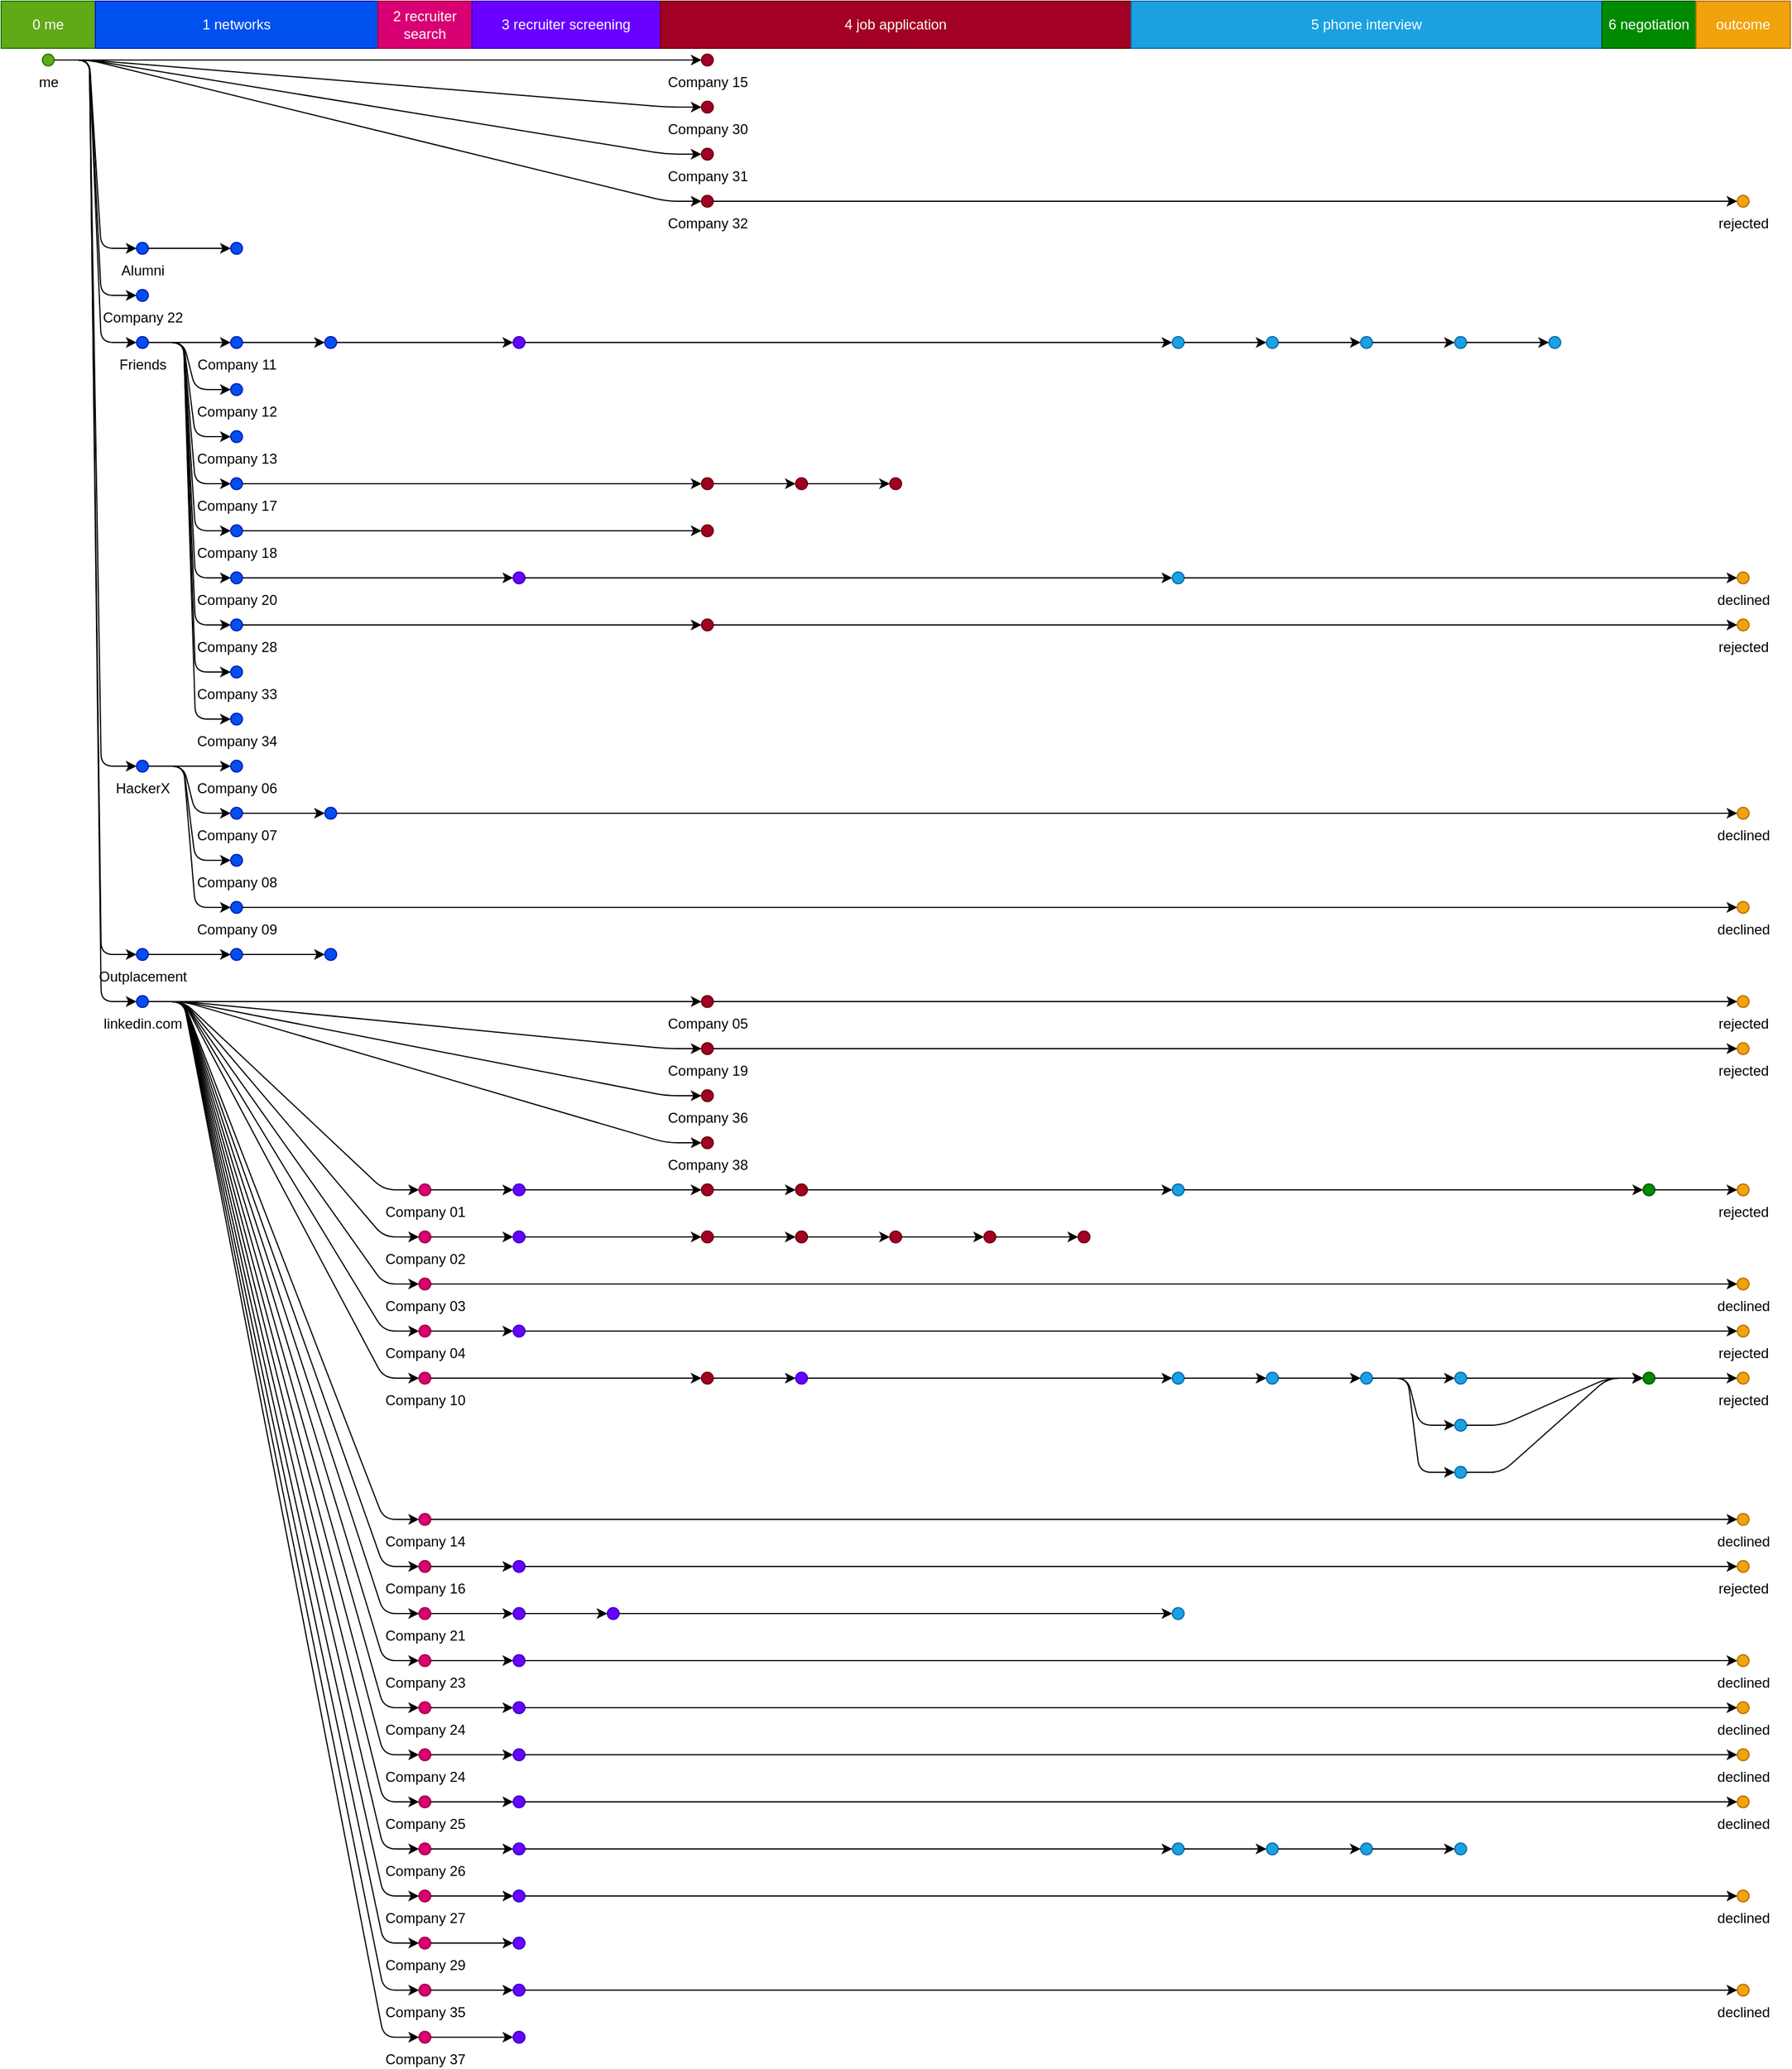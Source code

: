 <mxGraphModel dx="640" dy="480">
	<root>
		<mxCell id="root" style=""></mxCell>
		<mxCell id="layer1" style="" parent="root"></mxCell>
		<mxCell id="0 me" value="0 me" style="fillColor=#60A917;strokeColor=#2D7600;html=1;whiteSpace=wrap;fontColor=#ffffff;" parent="layer1" vertex="1">
			<mxGeometry width="80" height="40" as="geometry"></mxGeometry>
		</mxCell>
		<mxCell id="1 networks" value="1 networks" style="html=1;whiteSpace=wrap;fontColor=#ffffff;strokeColor=#001DBC;fillColor=#0050ef;" parent="layer1" vertex="1">
			<mxGeometry x="80" width="240" height="40" as="geometry"></mxGeometry>
		</mxCell>
		<mxCell id="2 recruiter search" value="2 recruiter search" style="html=1;whiteSpace=wrap;fontColor=#ffffff;strokeColor=#A50040;fillColor=#d80073;" parent="layer1" vertex="1">
			<mxGeometry x="320" width="80" height="40" as="geometry"></mxGeometry>
		</mxCell>
		<mxCell id="3 recruiter screening" value="3 recruiter screening" style="whiteSpace=wrap;fontColor=#ffffff;strokeColor=#3700CC;fillColor=#6a00ff;html=1;" parent="layer1" vertex="1">
			<mxGeometry x="400" width="160" height="40" as="geometry"></mxGeometry>
		</mxCell>
		<mxCell id="4 job application" value="4 job application" style="strokeColor=#6F0000;fillColor=#a20025;html=1;whiteSpace=wrap;fontColor=#ffffff;" parent="layer1" vertex="1">
			<mxGeometry x="560" width="400" height="40" as="geometry"></mxGeometry>
		</mxCell>
		<mxCell id="5 phone interview" value="5 phone interview" style="fillColor=#1ba1e2;strokeColor=#006EAF;html=1;whiteSpace=wrap;fontColor=#ffffff;" parent="layer1" vertex="1">
			<mxGeometry x="960" width="400" height="40" as="geometry"></mxGeometry>
		</mxCell>
		<mxCell id="6 negotiation" value="6 negotiation" style="whiteSpace=wrap;fontColor=#ffffff;strokeColor=#005700;fillColor=#008a00;html=1;" parent="layer1" vertex="1">
			<mxGeometry x="1360" width="80" height="40" as="geometry"></mxGeometry>
		</mxCell>
		<mxCell id="outcome" value="outcome" style="whiteSpace=wrap;fontColor=#ffffff;strokeColor=#BD7000;fillColor=#f0a30a;html=1;" parent="layer1" vertex="1">
			<mxGeometry x="1440" width="80" height="40" as="geometry"></mxGeometry>
		</mxCell>
		<mxCell id="0" value="me" style="html=1;verticalLabelPosition=bottom;verticalAlign=top;fontColor=#000000;ellipse;aspect=fixed;labelPosition=center;align=center;strokeColor=#2D7600;fillColor=#60A917;" parent="layer1" vertex="1">
			<mxGeometry x="35" y="45" width="10" height="10" as="geometry"></mxGeometry>
		</mxCell>
		<mxCell id="30" value="Company 15" style="ellipse;aspect=fixed;html=1;labelPosition=center;verticalAlign=top;fillColor=#a20025;verticalLabelPosition=bottom;align=center;fontColor=#000000;strokeColor=#6F0000;" parent="layer1" vertex="1">
			<mxGeometry x="595" y="45" width="10" height="10" as="geometry"></mxGeometry>
		</mxCell>
		<mxCell id="0-30" style="jettySize=auto;html=1;strokeWidth=1;edgeStyle=entityRelationEdgeStyle;orthogonalLoop=1;" parent="layer1" edge="1" source="0" target="30">
			<mxGeometry relative="1" as="geometry"></mxGeometry>
		</mxCell>
		<mxCell id="84" value="Company 30" style="ellipse;align=center;verticalAlign=top;fontColor=#000000;strokeColor=#6F0000;fillColor=#a20025;aspect=fixed;html=1;labelPosition=center;verticalLabelPosition=bottom;" parent="layer1" vertex="1">
			<mxGeometry x="595" y="85" width="10" height="10" as="geometry"></mxGeometry>
		</mxCell>
		<mxCell id="0-84" style="orthogonalLoop=1;jettySize=auto;html=1;strokeWidth=1;edgeStyle=entityRelationEdgeStyle;" parent="layer1" edge="1" source="0" target="84">
			<mxGeometry relative="1" as="geometry"></mxGeometry>
		</mxCell>
		<mxCell id="85" value="Company 31" style="verticalLabelPosition=bottom;align=center;strokeColor=#6F0000;ellipse;aspect=fixed;verticalAlign=top;fontColor=#000000;fillColor=#a20025;html=1;labelPosition=center;" parent="layer1" vertex="1">
			<mxGeometry x="595" y="125" width="10" height="10" as="geometry"></mxGeometry>
		</mxCell>
		<mxCell id="0-85" style="strokeWidth=1;edgeStyle=entityRelationEdgeStyle;orthogonalLoop=1;jettySize=auto;html=1;" parent="layer1" edge="1" source="0" target="85">
			<mxGeometry relative="1" as="geometry"></mxGeometry>
		</mxCell>
		<mxCell id="87" value="Company 32" style="fontColor=#000000;strokeColor=#6F0000;labelPosition=center;verticalLabelPosition=bottom;html=1;align=center;verticalAlign=top;fillColor=#a20025;ellipse;aspect=fixed;" parent="layer1" vertex="1">
			<mxGeometry x="595" y="165" width="10" height="10" as="geometry"></mxGeometry>
		</mxCell>
		<mxCell id="87rejected" value="rejected" style="verticalLabelPosition=bottom;align=center;verticalAlign=top;fontColor=#000000;html=1;labelPosition=center;strokeColor=#BD7000;fillColor=#f0a30a;ellipse;aspect=fixed;" parent="layer1" vertex="1">
			<mxGeometry x="1475" y="165" width="10" height="10" as="geometry"></mxGeometry>
		</mxCell>
		<mxCell id="87-87rejected" style="edgeStyle=entityRelationEdgeStyle;orthogonalLoop=1;jettySize=auto;html=1;strokeWidth=1;" parent="layer1" edge="1" source="87" target="87rejected">
			<mxGeometry relative="1" as="geometry"></mxGeometry>
		</mxCell>
		<mxCell id="0-87" style="orthogonalLoop=1;jettySize=auto;html=1;strokeWidth=1;edgeStyle=entityRelationEdgeStyle;" parent="layer1" edge="1" source="0" target="87">
			<mxGeometry relative="1" as="geometry"></mxGeometry>
		</mxCell>
		<mxCell id="wfalumni" value="Alumni" style="align=center;ellipse;html=1;verticalLabelPosition=bottom;verticalAlign=top;fontColor=#000000;strokeColor=#001DBC;fillColor=#0050ef;aspect=fixed;labelPosition=center;" parent="layer1" vertex="1">
			<mxGeometry x="115" y="205" width="10" height="10" as="geometry"></mxGeometry>
		</mxCell>
		<mxCell id="29" style="verticalLabelPosition=bottom;verticalAlign=top;strokeColor=#001DBC;ellipse;aspect=fixed;html=1;fillColor=#0050ef;labelPosition=center;align=center;fontColor=#000000;" parent="layer1" vertex="1">
			<mxGeometry x="195" y="205" width="10" height="10" as="geometry"></mxGeometry>
		</mxCell>
		<mxCell id="wfalumni-29" style="edgeStyle=entityRelationEdgeStyle;orthogonalLoop=1;jettySize=auto;html=1;strokeWidth=1;" parent="layer1" edge="1" source="wfalumni" target="29">
			<mxGeometry relative="1" as="geometry"></mxGeometry>
		</mxCell>
		<mxCell id="0-wfalumni" style="jettySize=auto;html=1;strokeWidth=1;edgeStyle=entityRelationEdgeStyle;orthogonalLoop=1;" parent="layer1" edge="1" source="0" target="wfalumni">
			<mxGeometry relative="1" as="geometry"></mxGeometry>
		</mxCell>
		<mxCell id="42" value="Company 22" style="verticalAlign=top;ellipse;aspect=fixed;html=1;verticalLabelPosition=bottom;fillColor=#0050ef;labelPosition=center;align=center;fontColor=#000000;strokeColor=#001DBC;" parent="layer1" vertex="1">
			<mxGeometry x="115" y="245" width="10" height="10" as="geometry"></mxGeometry>
		</mxCell>
		<mxCell id="0-42" style="edgeStyle=entityRelationEdgeStyle;orthogonalLoop=1;jettySize=auto;html=1;strokeWidth=1;" parent="layer1" edge="1" source="0" target="42">
			<mxGeometry relative="1" as="geometry"></mxGeometry>
		</mxCell>
		<mxCell id="friends" value="Friends" style="verticalLabelPosition=bottom;align=center;verticalAlign=top;strokeColor=#001DBC;fontColor=#000000;fillColor=#0050ef;ellipse;aspect=fixed;html=1;labelPosition=center;" parent="layer1" vertex="1">
			<mxGeometry x="115" y="285" width="10" height="10" as="geometry"></mxGeometry>
		</mxCell>
		<mxCell id="18" value="Company 11" style="html=1;verticalLabelPosition=bottom;verticalAlign=top;fontColor=#000000;strokeColor=#001DBC;ellipse;aspect=fixed;labelPosition=center;align=center;fillColor=#0050ef;" parent="layer1" vertex="1">
			<mxGeometry x="195" y="285" width="10" height="10" as="geometry"></mxGeometry>
		</mxCell>
		<mxCell id="19" style="ellipse;aspect=fixed;verticalLabelPosition=bottom;align=center;verticalAlign=top;fillColor=#0050ef;html=1;labelPosition=center;fontColor=#000000;strokeColor=#001DBC;" parent="layer1" vertex="1">
			<mxGeometry x="275" y="285" width="10" height="10" as="geometry"></mxGeometry>
		</mxCell>
		<mxCell id="25" style="labelPosition=center;verticalAlign=top;aspect=fixed;html=1;align=center;fontColor=#000000;strokeColor=#3700CC;fillColor=#6a00ff;ellipse;verticalLabelPosition=bottom;" parent="layer1" vertex="1">
			<mxGeometry x="435" y="285" width="10" height="10" as="geometry"></mxGeometry>
		</mxCell>
		<mxCell id="26" style="fontColor=#000000;strokeColor=#006EAF;fillColor=#1ba1e2;ellipse;aspect=fixed;html=1;verticalAlign=top;labelPosition=center;verticalLabelPosition=bottom;align=center;" parent="layer1" vertex="1">
			<mxGeometry x="995" y="285" width="10" height="10" as="geometry"></mxGeometry>
		</mxCell>
		<mxCell id="51" style="ellipse;aspect=fixed;verticalAlign=top;fillColor=#1ba1e2;fontColor=#000000;strokeColor=#006EAF;html=1;labelPosition=center;verticalLabelPosition=bottom;align=center;" parent="layer1" vertex="1">
			<mxGeometry x="1075" y="285" width="10" height="10" as="geometry"></mxGeometry>
		</mxCell>
		<mxCell id="52" style="verticalLabelPosition=bottom;align=center;verticalAlign=top;strokeColor=#006EAF;fillColor=#1ba1e2;html=1;aspect=fixed;labelPosition=center;fontColor=#000000;ellipse;" parent="layer1" vertex="1">
			<mxGeometry x="1155" y="285" width="10" height="10" as="geometry"></mxGeometry>
		</mxCell>
		<mxCell id="76" style="ellipse;html=1;labelPosition=center;align=center;verticalAlign=top;strokeColor=#006EAF;aspect=fixed;verticalLabelPosition=bottom;fontColor=#000000;fillColor=#1ba1e2;" parent="layer1" vertex="1">
			<mxGeometry x="1235" y="285" width="10" height="10" as="geometry"></mxGeometry>
		</mxCell>
		<mxCell id="91" style="labelPosition=center;verticalLabelPosition=bottom;align=center;verticalAlign=top;ellipse;aspect=fixed;html=1;fontColor=#000000;strokeColor=#006EAF;fillColor=#1ba1e2;" parent="layer1" vertex="1">
			<mxGeometry x="1315" y="285" width="10" height="10" as="geometry"></mxGeometry>
		</mxCell>
		<mxCell id="76-91" style="orthogonalLoop=1;jettySize=auto;html=1;strokeWidth=1;edgeStyle=entityRelationEdgeStyle;" parent="layer1" edge="1" source="76" target="91">
			<mxGeometry relative="1" as="geometry"></mxGeometry>
		</mxCell>
		<mxCell id="52-76" style="html=1;strokeWidth=1;edgeStyle=entityRelationEdgeStyle;orthogonalLoop=1;jettySize=auto;" parent="layer1" edge="1" source="52" target="76">
			<mxGeometry relative="1" as="geometry"></mxGeometry>
		</mxCell>
		<mxCell id="51-52" style="orthogonalLoop=1;jettySize=auto;html=1;strokeWidth=1;edgeStyle=entityRelationEdgeStyle;" parent="layer1" edge="1" source="51" target="52">
			<mxGeometry relative="1" as="geometry"></mxGeometry>
		</mxCell>
		<mxCell id="26-51" style="html=1;strokeWidth=1;edgeStyle=entityRelationEdgeStyle;orthogonalLoop=1;jettySize=auto;" parent="layer1" edge="1" source="26" target="51">
			<mxGeometry relative="1" as="geometry"></mxGeometry>
		</mxCell>
		<mxCell id="25-26" style="edgeStyle=entityRelationEdgeStyle;orthogonalLoop=1;jettySize=auto;html=1;strokeWidth=1;" parent="layer1" edge="1" source="25" target="26">
			<mxGeometry relative="1" as="geometry"></mxGeometry>
		</mxCell>
		<mxCell id="19-25" style="html=1;strokeWidth=1;edgeStyle=entityRelationEdgeStyle;orthogonalLoop=1;jettySize=auto;" parent="layer1" edge="1" source="19" target="25">
			<mxGeometry relative="1" as="geometry"></mxGeometry>
		</mxCell>
		<mxCell id="18-19" style="edgeStyle=entityRelationEdgeStyle;orthogonalLoop=1;jettySize=auto;html=1;strokeWidth=1;" parent="layer1" edge="1" source="18" target="19">
			<mxGeometry relative="1" as="geometry"></mxGeometry>
		</mxCell>
		<mxCell id="friends-18" style="edgeStyle=entityRelationEdgeStyle;orthogonalLoop=1;jettySize=auto;html=1;strokeWidth=1;" parent="layer1" edge="1" source="friends" target="18">
			<mxGeometry relative="1" as="geometry"></mxGeometry>
		</mxCell>
		<mxCell id="21" value="Company 12" style="fontColor=#000000;strokeColor=#001DBC;ellipse;aspect=fixed;labelPosition=center;verticalAlign=top;fillColor=#0050ef;html=1;verticalLabelPosition=bottom;align=center;" parent="layer1" vertex="1">
			<mxGeometry x="195" y="325" width="10" height="10" as="geometry"></mxGeometry>
		</mxCell>
		<mxCell id="friends-21" style="edgeStyle=entityRelationEdgeStyle;orthogonalLoop=1;jettySize=auto;html=1;strokeWidth=1;" parent="layer1" edge="1" source="friends" target="21">
			<mxGeometry relative="1" as="geometry"></mxGeometry>
		</mxCell>
		<mxCell id="22" value="Company 13" style="labelPosition=center;verticalLabelPosition=bottom;verticalAlign=top;ellipse;aspect=fixed;html=1;fillColor=#0050ef;align=center;fontColor=#000000;strokeColor=#001DBC;" parent="layer1" vertex="1">
			<mxGeometry x="195" y="365" width="10" height="10" as="geometry"></mxGeometry>
		</mxCell>
		<mxCell id="friends-22" style="edgeStyle=entityRelationEdgeStyle;orthogonalLoop=1;jettySize=auto;html=1;strokeWidth=1;" parent="layer1" edge="1" source="friends" target="22">
			<mxGeometry relative="1" as="geometry"></mxGeometry>
		</mxCell>
		<mxCell id="33" value="Company 17" style="ellipse;html=1;labelPosition=center;verticalLabelPosition=bottom;align=center;fontColor=#000000;aspect=fixed;verticalAlign=top;strokeColor=#001DBC;fillColor=#0050ef;" parent="layer1" vertex="1">
			<mxGeometry x="195" y="405" width="10" height="10" as="geometry"></mxGeometry>
		</mxCell>
		<mxCell id="34" style="labelPosition=center;align=center;fillColor=#a20025;ellipse;aspect=fixed;html=1;verticalLabelPosition=bottom;verticalAlign=top;fontColor=#000000;strokeColor=#6F0000;" parent="layer1" vertex="1">
			<mxGeometry x="595" y="405" width="10" height="10" as="geometry"></mxGeometry>
		</mxCell>
		<mxCell id="54" style="verticalAlign=top;strokeColor=#6F0000;fillColor=#a20025;aspect=fixed;html=1;labelPosition=center;fontColor=#000000;ellipse;verticalLabelPosition=bottom;align=center;" parent="layer1" vertex="1">
			<mxGeometry x="675" y="405" width="10" height="10" as="geometry"></mxGeometry>
		</mxCell>
		<mxCell id="61" style="align=center;fontColor=#000000;ellipse;aspect=fixed;verticalLabelPosition=bottom;verticalAlign=top;strokeColor=#6F0000;fillColor=#a20025;html=1;labelPosition=center;" parent="layer1" vertex="1">
			<mxGeometry x="755" y="405" width="10" height="10" as="geometry"></mxGeometry>
		</mxCell>
		<mxCell id="54-61" style="jettySize=auto;html=1;strokeWidth=1;edgeStyle=entityRelationEdgeStyle;orthogonalLoop=1;" parent="layer1" edge="1" source="54" target="61">
			<mxGeometry relative="1" as="geometry"></mxGeometry>
		</mxCell>
		<mxCell id="34-54" style="edgeStyle=entityRelationEdgeStyle;orthogonalLoop=1;jettySize=auto;html=1;strokeWidth=1;" parent="layer1" edge="1" source="34" target="54">
			<mxGeometry relative="1" as="geometry"></mxGeometry>
		</mxCell>
		<mxCell id="33-34" style="html=1;strokeWidth=1;edgeStyle=entityRelationEdgeStyle;orthogonalLoop=1;jettySize=auto;" parent="layer1" edge="1" source="33" target="34">
			<mxGeometry relative="1" as="geometry"></mxGeometry>
		</mxCell>
		<mxCell id="friends-33" style="html=1;strokeWidth=1;edgeStyle=entityRelationEdgeStyle;orthogonalLoop=1;jettySize=auto;" parent="layer1" edge="1" source="friends" target="33">
			<mxGeometry relative="1" as="geometry"></mxGeometry>
		</mxCell>
		<mxCell id="35" value="Company 18" style="ellipse;aspect=fixed;labelPosition=center;align=center;fontColor=#000000;strokeColor=#001DBC;html=1;verticalLabelPosition=bottom;verticalAlign=top;fillColor=#0050ef;" parent="layer1" vertex="1">
			<mxGeometry x="195" y="445" width="10" height="10" as="geometry"></mxGeometry>
		</mxCell>
		<mxCell id="36" style="verticalAlign=top;labelPosition=center;verticalLabelPosition=bottom;align=center;fontColor=#000000;strokeColor=#6F0000;ellipse;aspect=fixed;html=1;fillColor=#a20025;" parent="layer1" vertex="1">
			<mxGeometry x="595" y="445" width="10" height="10" as="geometry"></mxGeometry>
		</mxCell>
		<mxCell id="35-36" style="html=1;strokeWidth=1;edgeStyle=entityRelationEdgeStyle;orthogonalLoop=1;jettySize=auto;" parent="layer1" edge="1" source="35" target="36">
			<mxGeometry relative="1" as="geometry"></mxGeometry>
		</mxCell>
		<mxCell id="friends-35" style="strokeWidth=1;edgeStyle=entityRelationEdgeStyle;orthogonalLoop=1;jettySize=auto;html=1;" parent="layer1" edge="1" source="friends" target="35">
			<mxGeometry relative="1" as="geometry"></mxGeometry>
		</mxCell>
		<mxCell id="38" value="Company 20" style="fillColor=#0050ef;aspect=fixed;labelPosition=center;verticalLabelPosition=bottom;align=center;strokeColor=#001DBC;ellipse;html=1;verticalAlign=top;fontColor=#000000;" parent="layer1" vertex="1">
			<mxGeometry x="195" y="485" width="10" height="10" as="geometry"></mxGeometry>
		</mxCell>
		<mxCell id="39" style="verticalLabelPosition=bottom;align=center;fontColor=#000000;strokeColor=#3700CC;aspect=fixed;html=1;labelPosition=center;verticalAlign=top;fillColor=#6a00ff;ellipse;" parent="layer1" vertex="1">
			<mxGeometry x="435" y="485" width="10" height="10" as="geometry"></mxGeometry>
		</mxCell>
		<mxCell id="40" style="verticalLabelPosition=bottom;align=center;verticalAlign=top;strokeColor=#006EAF;fillColor=#1ba1e2;ellipse;aspect=fixed;fontColor=#000000;html=1;labelPosition=center;" parent="layer1" vertex="1">
			<mxGeometry x="995" y="485" width="10" height="10" as="geometry"></mxGeometry>
		</mxCell>
		<mxCell id="40declined" value="declined" style="ellipse;labelPosition=center;fillColor=#f0a30a;align=center;verticalAlign=top;fontColor=#000000;strokeColor=#BD7000;aspect=fixed;html=1;verticalLabelPosition=bottom;" parent="layer1" vertex="1">
			<mxGeometry x="1475" y="485" width="10" height="10" as="geometry"></mxGeometry>
		</mxCell>
		<mxCell id="40-40declined" style="html=1;strokeWidth=1;edgeStyle=entityRelationEdgeStyle;orthogonalLoop=1;jettySize=auto;" parent="layer1" edge="1" source="40" target="40declined">
			<mxGeometry relative="1" as="geometry"></mxGeometry>
		</mxCell>
		<mxCell id="39-40" style="edgeStyle=entityRelationEdgeStyle;orthogonalLoop=1;jettySize=auto;html=1;strokeWidth=1;" parent="layer1" edge="1" source="39" target="40">
			<mxGeometry relative="1" as="geometry"></mxGeometry>
		</mxCell>
		<mxCell id="38-39" style="jettySize=auto;html=1;strokeWidth=1;edgeStyle=entityRelationEdgeStyle;orthogonalLoop=1;" parent="layer1" edge="1" source="38" target="39">
			<mxGeometry relative="1" as="geometry"></mxGeometry>
		</mxCell>
		<mxCell id="friends-38" style="html=1;strokeWidth=1;edgeStyle=entityRelationEdgeStyle;orthogonalLoop=1;jettySize=auto;" parent="layer1" edge="1" source="friends" target="38">
			<mxGeometry relative="1" as="geometry"></mxGeometry>
		</mxCell>
		<mxCell id="78" value="Company 28" style="html=1;verticalLabelPosition=bottom;align=center;verticalAlign=top;fontColor=#000000;fillColor=#0050ef;ellipse;aspect=fixed;labelPosition=center;strokeColor=#001DBC;" parent="layer1" vertex="1">
			<mxGeometry x="195" y="525" width="10" height="10" as="geometry"></mxGeometry>
		</mxCell>
		<mxCell id="82" style="align=center;verticalAlign=top;strokeColor=#6F0000;aspect=fixed;html=1;labelPosition=center;verticalLabelPosition=bottom;ellipse;fontColor=#000000;fillColor=#a20025;" parent="layer1" vertex="1">
			<mxGeometry x="595" y="525" width="10" height="10" as="geometry"></mxGeometry>
		</mxCell>
		<mxCell id="82rejected" value="rejected" style="ellipse;aspect=fixed;labelPosition=center;verticalLabelPosition=bottom;align=center;fontColor=#000000;html=1;verticalAlign=top;strokeColor=#BD7000;fillColor=#f0a30a;" parent="layer1" vertex="1">
			<mxGeometry x="1475" y="525" width="10" height="10" as="geometry"></mxGeometry>
		</mxCell>
		<mxCell id="82-82rejected" style="html=1;strokeWidth=1;edgeStyle=entityRelationEdgeStyle;orthogonalLoop=1;jettySize=auto;" parent="layer1" edge="1" source="82" target="82rejected">
			<mxGeometry relative="1" as="geometry"></mxGeometry>
		</mxCell>
		<mxCell id="78-82" style="orthogonalLoop=1;jettySize=auto;html=1;strokeWidth=1;edgeStyle=entityRelationEdgeStyle;" parent="layer1" edge="1" source="78" target="82">
			<mxGeometry relative="1" as="geometry"></mxGeometry>
		</mxCell>
		<mxCell id="friends-78" style="edgeStyle=entityRelationEdgeStyle;orthogonalLoop=1;jettySize=auto;html=1;strokeWidth=1;" parent="layer1" edge="1" source="friends" target="78">
			<mxGeometry relative="1" as="geometry"></mxGeometry>
		</mxCell>
		<mxCell id="89" value="Company 33" style="verticalAlign=top;strokeColor=#001DBC;fillColor=#0050ef;aspect=fixed;html=1;labelPosition=center;align=center;ellipse;verticalLabelPosition=bottom;fontColor=#000000;" parent="layer1" vertex="1">
			<mxGeometry x="195" y="565" width="10" height="10" as="geometry"></mxGeometry>
		</mxCell>
		<mxCell id="friends-89" style="strokeWidth=1;edgeStyle=entityRelationEdgeStyle;orthogonalLoop=1;jettySize=auto;html=1;" parent="layer1" edge="1" source="friends" target="89">
			<mxGeometry relative="1" as="geometry"></mxGeometry>
		</mxCell>
		<mxCell id="90" value="Company 34" style="html=1;align=center;verticalAlign=top;fillColor=#0050ef;ellipse;aspect=fixed;labelPosition=center;verticalLabelPosition=bottom;fontColor=#000000;strokeColor=#001DBC;" parent="layer1" vertex="1">
			<mxGeometry x="195" y="605" width="10" height="10" as="geometry"></mxGeometry>
		</mxCell>
		<mxCell id="friends-90" style="html=1;strokeWidth=1;edgeStyle=entityRelationEdgeStyle;orthogonalLoop=1;jettySize=auto;" parent="layer1" edge="1" source="friends" target="90">
			<mxGeometry relative="1" as="geometry"></mxGeometry>
		</mxCell>
		<mxCell id="0-friends" style="edgeStyle=entityRelationEdgeStyle;orthogonalLoop=1;jettySize=auto;html=1;strokeWidth=1;" parent="layer1" edge="1" source="0" target="friends">
			<mxGeometry relative="1" as="geometry"></mxGeometry>
		</mxCell>
		<mxCell id="hackerx" value="HackerX" style="ellipse;aspect=fixed;labelPosition=center;fontColor=#000000;strokeColor=#001DBC;html=1;verticalLabelPosition=bottom;align=center;verticalAlign=top;fillColor=#0050ef;" parent="layer1" vertex="1">
			<mxGeometry x="115" y="645" width="10" height="10" as="geometry"></mxGeometry>
		</mxCell>
		<mxCell id="10" value="Company 06" style="aspect=fixed;labelPosition=center;verticalLabelPosition=bottom;align=center;verticalAlign=top;fontColor=#000000;ellipse;strokeColor=#001DBC;fillColor=#0050ef;html=1;" parent="layer1" vertex="1">
			<mxGeometry x="195" y="645" width="10" height="10" as="geometry"></mxGeometry>
		</mxCell>
		<mxCell id="hackerx-10" style="html=1;strokeWidth=1;edgeStyle=entityRelationEdgeStyle;orthogonalLoop=1;jettySize=auto;" parent="layer1" edge="1" source="hackerx" target="10">
			<mxGeometry relative="1" as="geometry"></mxGeometry>
		</mxCell>
		<mxCell id="11" value="Company 07" style="fontColor=#000000;ellipse;labelPosition=center;align=center;verticalAlign=top;fillColor=#0050ef;aspect=fixed;html=1;verticalLabelPosition=bottom;strokeColor=#001DBC;" parent="layer1" vertex="1">
			<mxGeometry x="195" y="685" width="10" height="10" as="geometry"></mxGeometry>
		</mxCell>
		<mxCell id="17" style="ellipse;aspect=fixed;verticalAlign=top;strokeColor=#001DBC;fontColor=#000000;fillColor=#0050ef;html=1;labelPosition=center;verticalLabelPosition=bottom;align=center;" parent="layer1" vertex="1">
			<mxGeometry x="275" y="685" width="10" height="10" as="geometry"></mxGeometry>
		</mxCell>
		<mxCell id="17declined" value="declined" style="aspect=fixed;labelPosition=center;verticalLabelPosition=bottom;align=center;verticalAlign=top;fontColor=#000000;ellipse;html=1;fillColor=#f0a30a;strokeColor=#BD7000;" parent="layer1" vertex="1">
			<mxGeometry x="1475" y="685" width="10" height="10" as="geometry"></mxGeometry>
		</mxCell>
		<mxCell id="17-17declined" style="strokeWidth=1;edgeStyle=entityRelationEdgeStyle;orthogonalLoop=1;jettySize=auto;html=1;" parent="layer1" edge="1" source="17" target="17declined">
			<mxGeometry relative="1" as="geometry"></mxGeometry>
		</mxCell>
		<mxCell id="11-17" style="edgeStyle=entityRelationEdgeStyle;orthogonalLoop=1;jettySize=auto;html=1;strokeWidth=1;" parent="layer1" edge="1" source="11" target="17">
			<mxGeometry relative="1" as="geometry"></mxGeometry>
		</mxCell>
		<mxCell id="hackerx-11" style="jettySize=auto;html=1;strokeWidth=1;edgeStyle=entityRelationEdgeStyle;orthogonalLoop=1;" parent="layer1" edge="1" source="hackerx" target="11">
			<mxGeometry relative="1" as="geometry"></mxGeometry>
		</mxCell>
		<mxCell id="12" value="Company 08" style="html=1;verticalAlign=top;fontColor=#000000;strokeColor=#001DBC;fillColor=#0050ef;ellipse;aspect=fixed;labelPosition=center;verticalLabelPosition=bottom;align=center;" parent="layer1" vertex="1">
			<mxGeometry x="195" y="725" width="10" height="10" as="geometry"></mxGeometry>
		</mxCell>
		<mxCell id="hackerx-12" style="edgeStyle=entityRelationEdgeStyle;orthogonalLoop=1;jettySize=auto;html=1;strokeWidth=1;" parent="layer1" edge="1" source="hackerx" target="12">
			<mxGeometry relative="1" as="geometry"></mxGeometry>
		</mxCell>
		<mxCell id="13" value="Company 09" style="ellipse;verticalLabelPosition=bottom;align=center;verticalAlign=top;strokeColor=#001DBC;aspect=fixed;html=1;labelPosition=center;fontColor=#000000;fillColor=#0050ef;" parent="layer1" vertex="1">
			<mxGeometry x="195" y="765" width="10" height="10" as="geometry"></mxGeometry>
		</mxCell>
		<mxCell id="13declined" value="declined" style="ellipse;labelPosition=center;verticalLabelPosition=bottom;align=center;strokeColor=#BD7000;aspect=fixed;html=1;verticalAlign=top;fontColor=#000000;fillColor=#f0a30a;" parent="layer1" vertex="1">
			<mxGeometry x="1475" y="765" width="10" height="10" as="geometry"></mxGeometry>
		</mxCell>
		<mxCell id="13-13declined" style="strokeWidth=1;edgeStyle=entityRelationEdgeStyle;orthogonalLoop=1;jettySize=auto;html=1;" parent="layer1" edge="1" source="13" target="13declined">
			<mxGeometry relative="1" as="geometry"></mxGeometry>
		</mxCell>
		<mxCell id="hackerx-13" style="edgeStyle=entityRelationEdgeStyle;orthogonalLoop=1;jettySize=auto;html=1;strokeWidth=1;" parent="layer1" edge="1" source="hackerx" target="13">
			<mxGeometry relative="1" as="geometry"></mxGeometry>
		</mxCell>
		<mxCell id="0-hackerx" style="edgeStyle=entityRelationEdgeStyle;orthogonalLoop=1;jettySize=auto;html=1;strokeWidth=1;" parent="layer1" edge="1" source="0" target="hackerx">
			<mxGeometry relative="1" as="geometry"></mxGeometry>
		</mxCell>
		<mxCell id="keystone" value="Outplacement" style="ellipse;aspect=fixed;labelPosition=center;verticalAlign=top;fontColor=#000000;html=1;verticalLabelPosition=bottom;align=center;strokeColor=#001DBC;fillColor=#0050ef;" parent="layer1" vertex="1">
			<mxGeometry x="115" y="805" width="10" height="10" as="geometry"></mxGeometry>
		</mxCell>
		<mxCell id="14" style="align=center;ellipse;html=1;labelPosition=center;verticalLabelPosition=bottom;verticalAlign=top;fontColor=#000000;strokeColor=#001DBC;fillColor=#0050ef;aspect=fixed;" parent="layer1" vertex="1">
			<mxGeometry x="195" y="805" width="10" height="10" as="geometry"></mxGeometry>
		</mxCell>
		<mxCell id="28" style="aspect=fixed;html=1;labelPosition=center;align=center;fontColor=#000000;fillColor=#0050ef;ellipse;verticalLabelPosition=bottom;verticalAlign=top;strokeColor=#001DBC;" parent="layer1" vertex="1">
			<mxGeometry x="275" y="805" width="10" height="10" as="geometry"></mxGeometry>
		</mxCell>
		<mxCell id="14-28" style="edgeStyle=entityRelationEdgeStyle;orthogonalLoop=1;jettySize=auto;html=1;strokeWidth=1;" parent="layer1" edge="1" source="14" target="28">
			<mxGeometry relative="1" as="geometry"></mxGeometry>
		</mxCell>
		<mxCell id="keystone-14" style="edgeStyle=entityRelationEdgeStyle;orthogonalLoop=1;jettySize=auto;html=1;strokeWidth=1;" parent="layer1" edge="1" source="keystone" target="14">
			<mxGeometry relative="1" as="geometry"></mxGeometry>
		</mxCell>
		<mxCell id="0-keystone" style="jettySize=auto;html=1;strokeWidth=1;edgeStyle=entityRelationEdgeStyle;orthogonalLoop=1;" parent="layer1" edge="1" source="0" target="keystone">
			<mxGeometry relative="1" as="geometry"></mxGeometry>
		</mxCell>
		<mxCell id="linkedin" value="linkedin.com" style="labelPosition=center;verticalLabelPosition=bottom;align=center;fontColor=#000000;strokeColor=#001DBC;ellipse;aspect=fixed;html=1;verticalAlign=top;fillColor=#0050ef;" parent="layer1" vertex="1">
			<mxGeometry x="115" y="845" width="10" height="10" as="geometry"></mxGeometry>
		</mxCell>
		<mxCell id="8" value="Company 05" style="labelPosition=center;align=center;ellipse;aspect=fixed;html=1;verticalLabelPosition=bottom;verticalAlign=top;fontColor=#000000;fillColor=#a20025;strokeColor=#6F0000;" parent="layer1" vertex="1">
			<mxGeometry x="595" y="845" width="10" height="10" as="geometry"></mxGeometry>
		</mxCell>
		<mxCell id="8rejected" value="rejected" style="labelPosition=center;align=center;verticalAlign=top;strokeColor=#BD7000;fontColor=#000000;fillColor=#f0a30a;ellipse;aspect=fixed;html=1;verticalLabelPosition=bottom;" parent="layer1" vertex="1">
			<mxGeometry x="1475" y="845" width="10" height="10" as="geometry"></mxGeometry>
		</mxCell>
		<mxCell id="8-8rejected" style="jettySize=auto;html=1;strokeWidth=1;edgeStyle=entityRelationEdgeStyle;orthogonalLoop=1;" parent="layer1" edge="1" source="8" target="8rejected">
			<mxGeometry relative="1" as="geometry"></mxGeometry>
		</mxCell>
		<mxCell id="linkedin-8" style="strokeWidth=1;edgeStyle=entityRelationEdgeStyle;orthogonalLoop=1;jettySize=auto;html=1;" parent="layer1" edge="1" source="linkedin" target="8">
			<mxGeometry relative="1" as="geometry"></mxGeometry>
		</mxCell>
		<mxCell id="37" value="Company 19" style="verticalLabelPosition=bottom;align=center;fontColor=#000000;html=1;labelPosition=center;verticalAlign=top;strokeColor=#6F0000;fillColor=#a20025;ellipse;aspect=fixed;" parent="layer1" vertex="1">
			<mxGeometry x="595" y="885" width="10" height="10" as="geometry"></mxGeometry>
		</mxCell>
		<mxCell id="37rejected" value="rejected" style="labelPosition=center;align=center;strokeColor=#BD7000;fillColor=#f0a30a;ellipse;html=1;verticalLabelPosition=bottom;verticalAlign=top;fontColor=#000000;aspect=fixed;" parent="layer1" vertex="1">
			<mxGeometry x="1475" y="885" width="10" height="10" as="geometry"></mxGeometry>
		</mxCell>
		<mxCell id="37-37rejected" style="orthogonalLoop=1;jettySize=auto;html=1;strokeWidth=1;edgeStyle=entityRelationEdgeStyle;" parent="layer1" edge="1" source="37" target="37rejected">
			<mxGeometry relative="1" as="geometry"></mxGeometry>
		</mxCell>
		<mxCell id="linkedin-37" style="edgeStyle=entityRelationEdgeStyle;orthogonalLoop=1;jettySize=auto;html=1;strokeWidth=1;" parent="layer1" edge="1" source="linkedin" target="37">
			<mxGeometry relative="1" as="geometry"></mxGeometry>
		</mxCell>
		<mxCell id="94" value="Company 36" style="html=1;verticalLabelPosition=bottom;strokeColor=#6F0000;fillColor=#a20025;ellipse;aspect=fixed;verticalAlign=top;fontColor=#000000;labelPosition=center;align=center;" parent="layer1" vertex="1">
			<mxGeometry x="595" y="925" width="10" height="10" as="geometry"></mxGeometry>
		</mxCell>
		<mxCell id="linkedin-94" style="strokeWidth=1;edgeStyle=entityRelationEdgeStyle;orthogonalLoop=1;jettySize=auto;html=1;" parent="layer1" edge="1" source="linkedin" target="94">
			<mxGeometry relative="1" as="geometry"></mxGeometry>
		</mxCell>
		<mxCell id="99" value="Company 38" style="ellipse;verticalLabelPosition=bottom;strokeColor=#6F0000;aspect=fixed;html=1;labelPosition=center;align=center;verticalAlign=top;fontColor=#000000;fillColor=#a20025;" parent="layer1" vertex="1">
			<mxGeometry x="595" y="965" width="10" height="10" as="geometry"></mxGeometry>
		</mxCell>
		<mxCell id="linkedin-99" style="orthogonalLoop=1;jettySize=auto;html=1;strokeWidth=1;edgeStyle=entityRelationEdgeStyle;" parent="layer1" edge="1" source="linkedin" target="99">
			<mxGeometry relative="1" as="geometry"></mxGeometry>
		</mxCell>
		<mxCell id="1" value="Company 01" style="ellipse;aspect=fixed;html=1;labelPosition=center;verticalLabelPosition=bottom;strokeColor=#A50040;fillColor=#d80073;align=center;verticalAlign=top;fontColor=#000000;" parent="layer1" vertex="1">
			<mxGeometry x="355" y="1005" width="10" height="10" as="geometry"></mxGeometry>
		</mxCell>
		<mxCell id="6" style="ellipse;html=1;labelPosition=center;strokeColor=#3700CC;fontColor=#000000;fillColor=#6a00ff;aspect=fixed;verticalLabelPosition=bottom;align=center;verticalAlign=top;" parent="layer1" vertex="1">
			<mxGeometry x="435" y="1005" width="10" height="10" as="geometry"></mxGeometry>
		</mxCell>
		<mxCell id="7" style="verticalLabelPosition=bottom;align=center;verticalAlign=top;fontColor=#000000;strokeColor=#6F0000;ellipse;aspect=fixed;labelPosition=center;fillColor=#a20025;html=1;" parent="layer1" vertex="1">
			<mxGeometry x="595" y="1005" width="10" height="10" as="geometry"></mxGeometry>
		</mxCell>
		<mxCell id="27" style="ellipse;html=1;align=center;verticalAlign=top;aspect=fixed;labelPosition=center;verticalLabelPosition=bottom;fontColor=#000000;fillColor=#a20025;strokeColor=#6F0000;" parent="layer1" vertex="1">
			<mxGeometry x="675" y="1005" width="10" height="10" as="geometry"></mxGeometry>
		</mxCell>
		<mxCell id="53" style="aspect=fixed;html=1;labelPosition=center;verticalLabelPosition=bottom;align=center;verticalAlign=top;strokeColor=#006EAF;ellipse;fontColor=#000000;fillColor=#1ba1e2;" parent="layer1" vertex="1">
			<mxGeometry x="995" y="1005" width="10" height="10" as="geometry"></mxGeometry>
		</mxCell>
		<mxCell id="86" style="html=1;labelPosition=center;verticalLabelPosition=bottom;verticalAlign=top;fontColor=#000000;fillColor=#008a00;ellipse;aspect=fixed;align=center;strokeColor=#005700;" parent="layer1" vertex="1">
			<mxGeometry x="1395" y="1005" width="10" height="10" as="geometry"></mxGeometry>
		</mxCell>
		<mxCell id="86rejected" value="rejected" style="ellipse;aspect=fixed;html=1;labelPosition=center;align=center;verticalAlign=top;fontColor=#000000;strokeColor=#BD7000;verticalLabelPosition=bottom;fillColor=#f0a30a;" parent="layer1" vertex="1">
			<mxGeometry x="1475" y="1005" width="10" height="10" as="geometry"></mxGeometry>
		</mxCell>
		<mxCell id="86-86rejected" style="html=1;strokeWidth=1;edgeStyle=entityRelationEdgeStyle;orthogonalLoop=1;jettySize=auto;" parent="layer1" edge="1" source="86" target="86rejected">
			<mxGeometry relative="1" as="geometry"></mxGeometry>
		</mxCell>
		<mxCell id="53-86" style="edgeStyle=entityRelationEdgeStyle;orthogonalLoop=1;jettySize=auto;html=1;strokeWidth=1;" parent="layer1" edge="1" source="53" target="86">
			<mxGeometry relative="1" as="geometry"></mxGeometry>
		</mxCell>
		<mxCell id="27-53" style="edgeStyle=entityRelationEdgeStyle;orthogonalLoop=1;jettySize=auto;html=1;strokeWidth=1;" parent="layer1" edge="1" source="27" target="53">
			<mxGeometry relative="1" as="geometry"></mxGeometry>
		</mxCell>
		<mxCell id="7-27" style="edgeStyle=entityRelationEdgeStyle;orthogonalLoop=1;jettySize=auto;html=1;strokeWidth=1;" parent="layer1" edge="1" source="7" target="27">
			<mxGeometry relative="1" as="geometry"></mxGeometry>
		</mxCell>
		<mxCell id="6-7" style="jettySize=auto;html=1;strokeWidth=1;edgeStyle=entityRelationEdgeStyle;orthogonalLoop=1;" parent="layer1" edge="1" source="6" target="7">
			<mxGeometry relative="1" as="geometry"></mxGeometry>
		</mxCell>
		<mxCell id="1-6" style="html=1;strokeWidth=1;edgeStyle=entityRelationEdgeStyle;orthogonalLoop=1;jettySize=auto;" parent="layer1" edge="1" source="1" target="6">
			<mxGeometry relative="1" as="geometry"></mxGeometry>
		</mxCell>
		<mxCell id="linkedin-1" style="edgeStyle=entityRelationEdgeStyle;orthogonalLoop=1;jettySize=auto;html=1;strokeWidth=1;" parent="layer1" edge="1" source="linkedin" target="1">
			<mxGeometry relative="1" as="geometry"></mxGeometry>
		</mxCell>
		<mxCell id="2" value="Company 02" style="verticalAlign=top;fontColor=#000000;ellipse;verticalLabelPosition=bottom;labelPosition=center;align=center;strokeColor=#A50040;fillColor=#d80073;aspect=fixed;html=1;" parent="layer1" vertex="1">
			<mxGeometry x="355" y="1045" width="10" height="10" as="geometry"></mxGeometry>
		</mxCell>
		<mxCell id="9" style="ellipse;aspect=fixed;html=1;labelPosition=center;strokeColor=#3700CC;verticalLabelPosition=bottom;align=center;verticalAlign=top;fontColor=#000000;fillColor=#6a00ff;" parent="layer1" vertex="1">
			<mxGeometry x="435" y="1045" width="10" height="10" as="geometry"></mxGeometry>
		</mxCell>
		<mxCell id="23" style="html=1;labelPosition=center;verticalLabelPosition=bottom;fontColor=#000000;fillColor=#a20025;ellipse;aspect=fixed;align=center;verticalAlign=top;strokeColor=#6F0000;" parent="layer1" vertex="1">
			<mxGeometry x="595" y="1045" width="10" height="10" as="geometry"></mxGeometry>
		</mxCell>
		<mxCell id="57" style="verticalLabelPosition=bottom;align=center;verticalAlign=top;fontColor=#000000;fillColor=#a20025;ellipse;labelPosition=center;strokeColor=#6F0000;aspect=fixed;html=1;" parent="layer1" vertex="1">
			<mxGeometry x="675" y="1045" width="10" height="10" as="geometry"></mxGeometry>
		</mxCell>
		<mxCell id="77" style="ellipse;aspect=fixed;html=1;labelPosition=center;align=center;fillColor=#a20025;verticalLabelPosition=bottom;verticalAlign=top;fontColor=#000000;strokeColor=#6F0000;" parent="layer1" vertex="1">
			<mxGeometry x="755" y="1045" width="10" height="10" as="geometry"></mxGeometry>
		</mxCell>
		<mxCell id="88" style="html=1;verticalLabelPosition=bottom;strokeColor=#6F0000;fillColor=#a20025;ellipse;labelPosition=center;align=center;verticalAlign=top;fontColor=#000000;aspect=fixed;" parent="layer1" vertex="1">
			<mxGeometry x="835" y="1045" width="10" height="10" as="geometry"></mxGeometry>
		</mxCell>
		<mxCell id="100" style="labelPosition=center;align=center;fontColor=#000000;strokeColor=#6F0000;fillColor=#a20025;ellipse;aspect=fixed;html=1;verticalLabelPosition=bottom;verticalAlign=top;" parent="layer1" vertex="1">
			<mxGeometry x="915" y="1045" width="10" height="10" as="geometry"></mxGeometry>
		</mxCell>
		<mxCell id="88-100" style="edgeStyle=entityRelationEdgeStyle;orthogonalLoop=1;jettySize=auto;html=1;strokeWidth=1;" parent="layer1" edge="1" source="88" target="100">
			<mxGeometry relative="1" as="geometry"></mxGeometry>
		</mxCell>
		<mxCell id="77-88" style="html=1;strokeWidth=1;edgeStyle=entityRelationEdgeStyle;orthogonalLoop=1;jettySize=auto;" parent="layer1" edge="1" source="77" target="88">
			<mxGeometry relative="1" as="geometry"></mxGeometry>
		</mxCell>
		<mxCell id="57-77" style="edgeStyle=entityRelationEdgeStyle;orthogonalLoop=1;jettySize=auto;html=1;strokeWidth=1;" parent="layer1" edge="1" source="57" target="77">
			<mxGeometry relative="1" as="geometry"></mxGeometry>
		</mxCell>
		<mxCell id="23-57" style="jettySize=auto;html=1;strokeWidth=1;edgeStyle=entityRelationEdgeStyle;orthogonalLoop=1;" parent="layer1" edge="1" source="23" target="57">
			<mxGeometry relative="1" as="geometry"></mxGeometry>
		</mxCell>
		<mxCell id="9-23" style="jettySize=auto;html=1;strokeWidth=1;edgeStyle=entityRelationEdgeStyle;orthogonalLoop=1;" parent="layer1" edge="1" source="9" target="23">
			<mxGeometry relative="1" as="geometry"></mxGeometry>
		</mxCell>
		<mxCell id="2-9" style="edgeStyle=entityRelationEdgeStyle;orthogonalLoop=1;jettySize=auto;html=1;strokeWidth=1;" parent="layer1" edge="1" source="2" target="9">
			<mxGeometry relative="1" as="geometry"></mxGeometry>
		</mxCell>
		<mxCell id="linkedin-2" style="jettySize=auto;html=1;strokeWidth=1;edgeStyle=entityRelationEdgeStyle;orthogonalLoop=1;" parent="layer1" edge="1" source="linkedin" target="2">
			<mxGeometry relative="1" as="geometry"></mxGeometry>
		</mxCell>
		<mxCell id="3" value="Company 03" style="ellipse;aspect=fixed;html=1;strokeColor=#A50040;fillColor=#d80073;labelPosition=center;verticalLabelPosition=bottom;align=center;verticalAlign=top;fontColor=#000000;" parent="layer1" vertex="1">
			<mxGeometry x="355" y="1085" width="10" height="10" as="geometry"></mxGeometry>
		</mxCell>
		<mxCell id="3declined" value="declined" style="ellipse;verticalAlign=top;fontColor=#000000;strokeColor=#BD7000;fillColor=#f0a30a;aspect=fixed;html=1;labelPosition=center;verticalLabelPosition=bottom;align=center;" parent="layer1" vertex="1">
			<mxGeometry x="1475" y="1085" width="10" height="10" as="geometry"></mxGeometry>
		</mxCell>
		<mxCell id="3-3declined" style="edgeStyle=entityRelationEdgeStyle;orthogonalLoop=1;jettySize=auto;html=1;strokeWidth=1;" parent="layer1" edge="1" source="3" target="3declined">
			<mxGeometry relative="1" as="geometry"></mxGeometry>
		</mxCell>
		<mxCell id="linkedin-3" style="edgeStyle=entityRelationEdgeStyle;orthogonalLoop=1;jettySize=auto;html=1;strokeWidth=1;" parent="layer1" edge="1" source="linkedin" target="3">
			<mxGeometry relative="1" as="geometry"></mxGeometry>
		</mxCell>
		<mxCell id="5" value="Company 04" style="aspect=fixed;align=center;verticalAlign=top;fontColor=#000000;ellipse;labelPosition=center;verticalLabelPosition=bottom;strokeColor=#A50040;fillColor=#d80073;html=1;" parent="layer1" vertex="1">
			<mxGeometry x="355" y="1125" width="10" height="10" as="geometry"></mxGeometry>
		</mxCell>
		<mxCell id="20" style="strokeColor=#3700CC;aspect=fixed;html=1;verticalLabelPosition=bottom;verticalAlign=top;fontColor=#000000;ellipse;labelPosition=center;align=center;fillColor=#6a00ff;" parent="layer1" vertex="1">
			<mxGeometry x="435" y="1125" width="10" height="10" as="geometry"></mxGeometry>
		</mxCell>
		<mxCell id="20rejected" value="rejected" style="fontColor=#000000;aspect=fixed;html=1;verticalLabelPosition=bottom;verticalAlign=top;fillColor=#f0a30a;ellipse;labelPosition=center;align=center;strokeColor=#BD7000;" parent="layer1" vertex="1">
			<mxGeometry x="1475" y="1125" width="10" height="10" as="geometry"></mxGeometry>
		</mxCell>
		<mxCell id="20-20rejected" style="jettySize=auto;html=1;strokeWidth=1;edgeStyle=entityRelationEdgeStyle;orthogonalLoop=1;" parent="layer1" edge="1" source="20" target="20rejected">
			<mxGeometry relative="1" as="geometry"></mxGeometry>
		</mxCell>
		<mxCell id="5-20" style="edgeStyle=entityRelationEdgeStyle;orthogonalLoop=1;jettySize=auto;html=1;strokeWidth=1;" parent="layer1" edge="1" source="5" target="20">
			<mxGeometry relative="1" as="geometry"></mxGeometry>
		</mxCell>
		<mxCell id="linkedin-5" style="jettySize=auto;html=1;strokeWidth=1;edgeStyle=entityRelationEdgeStyle;orthogonalLoop=1;" parent="layer1" edge="1" source="linkedin" target="5">
			<mxGeometry relative="1" as="geometry"></mxGeometry>
		</mxCell>
		<mxCell id="15" value="Company 10" style="strokeColor=#A50040;html=1;labelPosition=center;align=center;verticalAlign=top;fillColor=#d80073;ellipse;aspect=fixed;verticalLabelPosition=bottom;fontColor=#000000;" parent="layer1" vertex="1">
			<mxGeometry x="355" y="1165" width="10" height="10" as="geometry"></mxGeometry>
		</mxCell>
		<mxCell id="16" style="align=center;strokeColor=#6F0000;html=1;verticalLabelPosition=bottom;labelPosition=center;verticalAlign=top;fontColor=#000000;fillColor=#a20025;ellipse;aspect=fixed;" parent="layer1" vertex="1">
			<mxGeometry x="595" y="1165" width="10" height="10" as="geometry"></mxGeometry>
		</mxCell>
		<mxCell id="44" style="html=1;verticalLabelPosition=bottom;verticalAlign=top;fontColor=#000000;strokeColor=#3700CC;fillColor=#6a00ff;ellipse;aspect=fixed;labelPosition=center;align=center;" parent="layer1" vertex="1">
			<mxGeometry x="675" y="1165" width="10" height="10" as="geometry"></mxGeometry>
		</mxCell>
		<mxCell id="55" style="verticalLabelPosition=bottom;ellipse;aspect=fixed;html=1;fontColor=#000000;strokeColor=#006EAF;fillColor=#1ba1e2;labelPosition=center;align=center;verticalAlign=top;" parent="layer1" vertex="1">
			<mxGeometry x="995" y="1165" width="10" height="10" as="geometry"></mxGeometry>
		</mxCell>
		<mxCell id="56" style="ellipse;aspect=fixed;html=1;labelPosition=center;align=center;verticalAlign=top;fontColor=#000000;fillColor=#1ba1e2;verticalLabelPosition=bottom;strokeColor=#006EAF;" parent="layer1" vertex="1">
			<mxGeometry x="1075" y="1165" width="10" height="10" as="geometry"></mxGeometry>
		</mxCell>
		<mxCell id="58" style="verticalAlign=top;fillColor=#1ba1e2;strokeColor=#006EAF;labelPosition=center;verticalLabelPosition=bottom;align=center;fontColor=#000000;ellipse;aspect=fixed;html=1;" parent="layer1" vertex="1">
			<mxGeometry x="1155" y="1165" width="10" height="10" as="geometry"></mxGeometry>
		</mxCell>
		<mxCell id="71" style="ellipse;aspect=fixed;html=1;labelPosition=center;verticalLabelPosition=bottom;align=center;fontColor=#000000;fillColor=#1ba1e2;verticalAlign=top;strokeColor=#006EAF;" parent="layer1" vertex="1">
			<mxGeometry x="1235" y="1165" width="10" height="10" as="geometry"></mxGeometry>
		</mxCell>
		<mxCell id="83" style="fontColor=#000000;fillColor=#008a00;ellipse;aspect=fixed;verticalLabelPosition=bottom;align=center;verticalAlign=top;html=1;labelPosition=center;strokeColor=#005700;" parent="layer1" vertex="1">
			<mxGeometry x="1395" y="1165" width="10" height="10" as="geometry"></mxGeometry>
		</mxCell>
		<mxCell id="83rejected" value="rejected" style="aspect=fixed;verticalLabelPosition=bottom;align=center;verticalAlign=top;strokeColor=#BD7000;fillColor=#f0a30a;ellipse;html=1;labelPosition=center;fontColor=#000000;" parent="layer1" vertex="1">
			<mxGeometry x="1475" y="1165" width="10" height="10" as="geometry"></mxGeometry>
		</mxCell>
		<mxCell id="83-83rejected" style="orthogonalLoop=1;jettySize=auto;html=1;strokeWidth=1;edgeStyle=entityRelationEdgeStyle;" parent="layer1" edge="1" source="83" target="83rejected">
			<mxGeometry relative="1" as="geometry"></mxGeometry>
		</mxCell>
		<mxCell id="71-83" style="orthogonalLoop=1;jettySize=auto;html=1;strokeWidth=1;edgeStyle=entityRelationEdgeStyle;" parent="layer1" edge="1" source="71" target="83">
			<mxGeometry relative="1" as="geometry"></mxGeometry>
		</mxCell>
		<mxCell id="58-71" style="edgeStyle=entityRelationEdgeStyle;orthogonalLoop=1;jettySize=auto;html=1;strokeWidth=1;" parent="layer1" edge="1" source="58" target="71">
			<mxGeometry relative="1" as="geometry"></mxGeometry>
		</mxCell>
		<mxCell id="69" style="ellipse;html=1;fontColor=#000000;strokeColor=#006EAF;fillColor=#1ba1e2;aspect=fixed;labelPosition=center;verticalLabelPosition=bottom;align=center;verticalAlign=top;" parent="layer1" vertex="1">
			<mxGeometry x="1235" y="1205" width="10" height="10" as="geometry"></mxGeometry>
		</mxCell>
		<mxCell id="69-83" style="edgeStyle=entityRelationEdgeStyle;orthogonalLoop=1;jettySize=auto;html=1;strokeWidth=1;" parent="layer1" edge="1" source="69" target="83">
			<mxGeometry relative="1" as="geometry"></mxGeometry>
		</mxCell>
		<mxCell id="58-69" style="orthogonalLoop=1;jettySize=auto;html=1;strokeWidth=1;edgeStyle=entityRelationEdgeStyle;" parent="layer1" edge="1" source="58" target="69">
			<mxGeometry relative="1" as="geometry"></mxGeometry>
		</mxCell>
		<mxCell id="70" style="labelPosition=center;align=center;verticalAlign=top;strokeColor=#006EAF;fontColor=#000000;fillColor=#1ba1e2;ellipse;aspect=fixed;html=1;verticalLabelPosition=bottom;" parent="layer1" vertex="1">
			<mxGeometry x="1235" y="1245" width="10" height="10" as="geometry"></mxGeometry>
		</mxCell>
		<mxCell id="70-83" style="html=1;strokeWidth=1;edgeStyle=entityRelationEdgeStyle;orthogonalLoop=1;jettySize=auto;" parent="layer1" edge="1" source="70" target="83">
			<mxGeometry relative="1" as="geometry"></mxGeometry>
		</mxCell>
		<mxCell id="58-70" style="orthogonalLoop=1;jettySize=auto;html=1;strokeWidth=1;edgeStyle=entityRelationEdgeStyle;" parent="layer1" edge="1" source="58" target="70">
			<mxGeometry relative="1" as="geometry"></mxGeometry>
		</mxCell>
		<mxCell id="56-58" style="edgeStyle=entityRelationEdgeStyle;orthogonalLoop=1;jettySize=auto;html=1;strokeWidth=1;" parent="layer1" edge="1" source="56" target="58">
			<mxGeometry relative="1" as="geometry"></mxGeometry>
		</mxCell>
		<mxCell id="55-56" style="strokeWidth=1;edgeStyle=entityRelationEdgeStyle;orthogonalLoop=1;jettySize=auto;html=1;" parent="layer1" edge="1" source="55" target="56">
			<mxGeometry relative="1" as="geometry"></mxGeometry>
		</mxCell>
		<mxCell id="44-55" style="edgeStyle=entityRelationEdgeStyle;orthogonalLoop=1;jettySize=auto;html=1;strokeWidth=1;" parent="layer1" edge="1" source="44" target="55">
			<mxGeometry relative="1" as="geometry"></mxGeometry>
		</mxCell>
		<mxCell id="16-44" style="edgeStyle=entityRelationEdgeStyle;orthogonalLoop=1;jettySize=auto;html=1;strokeWidth=1;" parent="layer1" edge="1" source="16" target="44">
			<mxGeometry relative="1" as="geometry"></mxGeometry>
		</mxCell>
		<mxCell id="15-16" style="html=1;strokeWidth=1;edgeStyle=entityRelationEdgeStyle;orthogonalLoop=1;jettySize=auto;" parent="layer1" edge="1" source="15" target="16">
			<mxGeometry relative="1" as="geometry"></mxGeometry>
		</mxCell>
		<mxCell id="linkedin-15" style="edgeStyle=entityRelationEdgeStyle;orthogonalLoop=1;jettySize=auto;html=1;strokeWidth=1;" parent="layer1" edge="1" source="linkedin" target="15">
			<mxGeometry relative="1" as="geometry"></mxGeometry>
		</mxCell>
		<mxCell id="24" value="Company 14" style="align=center;fontColor=#000000;strokeColor=#A50040;fillColor=#d80073;ellipse;aspect=fixed;verticalLabelPosition=bottom;html=1;labelPosition=center;verticalAlign=top;" parent="layer1" vertex="1">
			<mxGeometry x="355" y="1285" width="10" height="10" as="geometry"></mxGeometry>
		</mxCell>
		<mxCell id="24declined" value="declined" style="aspect=fixed;html=1;labelPosition=center;verticalLabelPosition=bottom;align=center;fillColor=#f0a30a;ellipse;verticalAlign=top;fontColor=#000000;strokeColor=#BD7000;" parent="layer1" vertex="1">
			<mxGeometry x="1475" y="1285" width="10" height="10" as="geometry"></mxGeometry>
		</mxCell>
		<mxCell id="24-24declined" style="orthogonalLoop=1;jettySize=auto;html=1;strokeWidth=1;edgeStyle=entityRelationEdgeStyle;" parent="layer1" edge="1" source="24" target="24declined">
			<mxGeometry relative="1" as="geometry"></mxGeometry>
		</mxCell>
		<mxCell id="linkedin-24" style="edgeStyle=entityRelationEdgeStyle;orthogonalLoop=1;jettySize=auto;html=1;strokeWidth=1;" parent="layer1" edge="1" source="linkedin" target="24">
			<mxGeometry relative="1" as="geometry"></mxGeometry>
		</mxCell>
		<mxCell id="31" value="Company 16" style="verticalLabelPosition=bottom;align=center;fillColor=#d80073;html=1;aspect=fixed;labelPosition=center;verticalAlign=top;fontColor=#000000;strokeColor=#A50040;ellipse;" parent="layer1" vertex="1">
			<mxGeometry x="355" y="1325" width="10" height="10" as="geometry"></mxGeometry>
		</mxCell>
		<mxCell id="32" style="aspect=fixed;verticalAlign=top;fontColor=#000000;fillColor=#6a00ff;ellipse;html=1;labelPosition=center;verticalLabelPosition=bottom;align=center;strokeColor=#3700CC;" parent="layer1" vertex="1">
			<mxGeometry x="435" y="1325" width="10" height="10" as="geometry"></mxGeometry>
		</mxCell>
		<mxCell id="32rejected" value="rejected" style="verticalLabelPosition=bottom;align=center;fontColor=#000000;verticalAlign=top;strokeColor=#BD7000;fillColor=#f0a30a;ellipse;aspect=fixed;html=1;labelPosition=center;" parent="layer1" vertex="1">
			<mxGeometry x="1475" y="1325" width="10" height="10" as="geometry"></mxGeometry>
		</mxCell>
		<mxCell id="32-32rejected" style="edgeStyle=entityRelationEdgeStyle;orthogonalLoop=1;jettySize=auto;html=1;strokeWidth=1;" parent="layer1" edge="1" source="32" target="32rejected">
			<mxGeometry relative="1" as="geometry"></mxGeometry>
		</mxCell>
		<mxCell id="31-32" style="orthogonalLoop=1;jettySize=auto;html=1;strokeWidth=1;edgeStyle=entityRelationEdgeStyle;" parent="layer1" edge="1" source="31" target="32">
			<mxGeometry relative="1" as="geometry"></mxGeometry>
		</mxCell>
		<mxCell id="linkedin-31" style="edgeStyle=entityRelationEdgeStyle;orthogonalLoop=1;jettySize=auto;html=1;strokeWidth=1;" parent="layer1" edge="1" source="linkedin" target="31">
			<mxGeometry relative="1" as="geometry"></mxGeometry>
		</mxCell>
		<mxCell id="41" value="Company 21" style="fontColor=#000000;ellipse;html=1;labelPosition=center;verticalLabelPosition=bottom;align=center;verticalAlign=top;strokeColor=#A50040;fillColor=#d80073;aspect=fixed;" parent="layer1" vertex="1">
			<mxGeometry x="355" y="1365" width="10" height="10" as="geometry"></mxGeometry>
		</mxCell>
		<mxCell id="43" style="aspect=fixed;html=1;align=center;verticalAlign=top;fontColor=#000000;strokeColor=#3700CC;fillColor=#6a00ff;ellipse;labelPosition=center;verticalLabelPosition=bottom;" parent="layer1" vertex="1">
			<mxGeometry x="435" y="1365" width="10" height="10" as="geometry"></mxGeometry>
		</mxCell>
		<mxCell id="97" style="html=1;verticalLabelPosition=bottom;verticalAlign=top;fontColor=#000000;fillColor=#6a00ff;ellipse;aspect=fixed;labelPosition=center;align=center;strokeColor=#3700CC;" parent="layer1" vertex="1">
			<mxGeometry x="515" y="1365" width="10" height="10" as="geometry"></mxGeometry>
		</mxCell>
		<mxCell id="98" style="html=1;verticalLabelPosition=bottom;verticalAlign=top;fontColor=#000000;strokeColor=#006EAF;ellipse;labelPosition=center;align=center;fillColor=#1ba1e2;aspect=fixed;" parent="layer1" vertex="1">
			<mxGeometry x="995" y="1365" width="10" height="10" as="geometry"></mxGeometry>
		</mxCell>
		<mxCell id="97-98" style="orthogonalLoop=1;jettySize=auto;html=1;strokeWidth=1;edgeStyle=entityRelationEdgeStyle;" parent="layer1" edge="1" source="97" target="98">
			<mxGeometry relative="1" as="geometry"></mxGeometry>
		</mxCell>
		<mxCell id="43-97" style="html=1;strokeWidth=1;edgeStyle=entityRelationEdgeStyle;orthogonalLoop=1;jettySize=auto;" parent="layer1" edge="1" source="43" target="97">
			<mxGeometry relative="1" as="geometry"></mxGeometry>
		</mxCell>
		<mxCell id="41-43" style="edgeStyle=entityRelationEdgeStyle;orthogonalLoop=1;jettySize=auto;html=1;strokeWidth=1;" parent="layer1" edge="1" source="41" target="43">
			<mxGeometry relative="1" as="geometry"></mxGeometry>
		</mxCell>
		<mxCell id="linkedin-41" style="jettySize=auto;html=1;strokeWidth=1;edgeStyle=entityRelationEdgeStyle;orthogonalLoop=1;" parent="layer1" edge="1" source="linkedin" target="41">
			<mxGeometry relative="1" as="geometry"></mxGeometry>
		</mxCell>
		<mxCell id="45" value="Company 23" style="labelPosition=center;strokeColor=#A50040;verticalAlign=top;fontColor=#000000;fillColor=#d80073;ellipse;aspect=fixed;html=1;verticalLabelPosition=bottom;align=center;" parent="layer1" vertex="1">
			<mxGeometry x="355" y="1405" width="10" height="10" as="geometry"></mxGeometry>
		</mxCell>
		<mxCell id="46" style="labelPosition=center;verticalLabelPosition=bottom;verticalAlign=top;strokeColor=#3700CC;ellipse;html=1;align=center;fontColor=#000000;fillColor=#6a00ff;aspect=fixed;" parent="layer1" vertex="1">
			<mxGeometry x="435" y="1405" width="10" height="10" as="geometry"></mxGeometry>
		</mxCell>
		<mxCell id="46declined" value="declined" style="fontColor=#000000;fillColor=#f0a30a;aspect=fixed;verticalLabelPosition=bottom;labelPosition=center;align=center;verticalAlign=top;strokeColor=#BD7000;ellipse;html=1;" parent="layer1" vertex="1">
			<mxGeometry x="1475" y="1405" width="10" height="10" as="geometry"></mxGeometry>
		</mxCell>
		<mxCell id="46-46declined" style="orthogonalLoop=1;jettySize=auto;html=1;strokeWidth=1;edgeStyle=entityRelationEdgeStyle;" parent="layer1" edge="1" source="46" target="46declined">
			<mxGeometry relative="1" as="geometry"></mxGeometry>
		</mxCell>
		<mxCell id="45-46" style="html=1;strokeWidth=1;edgeStyle=entityRelationEdgeStyle;orthogonalLoop=1;jettySize=auto;" parent="layer1" edge="1" source="45" target="46">
			<mxGeometry relative="1" as="geometry"></mxGeometry>
		</mxCell>
		<mxCell id="linkedin-45" style="orthogonalLoop=1;jettySize=auto;html=1;strokeWidth=1;edgeStyle=entityRelationEdgeStyle;" parent="layer1" edge="1" source="linkedin" target="45">
			<mxGeometry relative="1" as="geometry"></mxGeometry>
		</mxCell>
		<mxCell id="47" value="Company 24" style="fillColor=#d80073;ellipse;verticalAlign=top;labelPosition=center;verticalLabelPosition=bottom;align=center;fontColor=#000000;strokeColor=#A50040;aspect=fixed;html=1;" parent="layer1" vertex="1">
			<mxGeometry x="355" y="1445" width="10" height="10" as="geometry"></mxGeometry>
		</mxCell>
		<mxCell id="48" style="aspect=fixed;html=1;align=center;verticalAlign=top;fontColor=#000000;ellipse;labelPosition=center;verticalLabelPosition=bottom;strokeColor=#3700CC;fillColor=#6a00ff;" parent="layer1" vertex="1">
			<mxGeometry x="435" y="1445" width="10" height="10" as="geometry"></mxGeometry>
		</mxCell>
		<mxCell id="48declined" value="declined" style="labelPosition=center;verticalLabelPosition=bottom;align=center;fillColor=#f0a30a;ellipse;aspect=fixed;fontColor=#000000;strokeColor=#BD7000;html=1;verticalAlign=top;" parent="layer1" vertex="1">
			<mxGeometry x="1475" y="1445" width="10" height="10" as="geometry"></mxGeometry>
		</mxCell>
		<mxCell id="48-48declined" style="jettySize=auto;html=1;strokeWidth=1;edgeStyle=entityRelationEdgeStyle;orthogonalLoop=1;" parent="layer1" edge="1" source="48" target="48declined">
			<mxGeometry relative="1" as="geometry"></mxGeometry>
		</mxCell>
		<mxCell id="47-48" style="html=1;strokeWidth=1;edgeStyle=entityRelationEdgeStyle;orthogonalLoop=1;jettySize=auto;" parent="layer1" edge="1" source="47" target="48">
			<mxGeometry relative="1" as="geometry"></mxGeometry>
		</mxCell>
		<mxCell id="linkedin-47" style="strokeWidth=1;edgeStyle=entityRelationEdgeStyle;orthogonalLoop=1;jettySize=auto;html=1;" parent="layer1" edge="1" source="linkedin" target="47">
			<mxGeometry relative="1" as="geometry"></mxGeometry>
		</mxCell>
		<mxCell id="64" value="Company 24" style="aspect=fixed;verticalAlign=top;fillColor=#d80073;strokeColor=#A50040;ellipse;html=1;labelPosition=center;verticalLabelPosition=bottom;align=center;fontColor=#000000;" parent="layer1" vertex="1">
			<mxGeometry x="355" y="1485" width="10" height="10" as="geometry"></mxGeometry>
		</mxCell>
		<mxCell id="67" style="verticalAlign=top;fontColor=#000000;fillColor=#6a00ff;verticalLabelPosition=bottom;aspect=fixed;html=1;labelPosition=center;align=center;strokeColor=#3700CC;ellipse;" parent="layer1" vertex="1">
			<mxGeometry x="435" y="1485" width="10" height="10" as="geometry"></mxGeometry>
		</mxCell>
		<mxCell id="67declined" value="declined" style="align=center;fontColor=#000000;aspect=fixed;labelPosition=center;verticalLabelPosition=bottom;verticalAlign=top;fillColor=#f0a30a;strokeColor=#BD7000;ellipse;html=1;" parent="layer1" vertex="1">
			<mxGeometry x="1475" y="1485" width="10" height="10" as="geometry"></mxGeometry>
		</mxCell>
		<mxCell id="67-67declined" style="html=1;strokeWidth=1;edgeStyle=entityRelationEdgeStyle;orthogonalLoop=1;jettySize=auto;" parent="layer1" edge="1" source="67" target="67declined">
			<mxGeometry relative="1" as="geometry"></mxGeometry>
		</mxCell>
		<mxCell id="64-67" style="edgeStyle=entityRelationEdgeStyle;orthogonalLoop=1;jettySize=auto;html=1;strokeWidth=1;" parent="layer1" edge="1" source="64" target="67">
			<mxGeometry relative="1" as="geometry"></mxGeometry>
		</mxCell>
		<mxCell id="linkedin-64" style="edgeStyle=entityRelationEdgeStyle;orthogonalLoop=1;jettySize=auto;html=1;strokeWidth=1;" parent="layer1" edge="1" source="linkedin" target="64">
			<mxGeometry relative="1" as="geometry"></mxGeometry>
		</mxCell>
		<mxCell id="49" value="Company 25" style="ellipse;aspect=fixed;labelPosition=center;verticalLabelPosition=bottom;align=center;html=1;verticalAlign=top;fontColor=#000000;strokeColor=#A50040;fillColor=#d80073;" parent="layer1" vertex="1">
			<mxGeometry x="355" y="1525" width="10" height="10" as="geometry"></mxGeometry>
		</mxCell>
		<mxCell id="50" style="verticalLabelPosition=bottom;verticalAlign=top;strokeColor=#3700CC;fillColor=#6a00ff;align=center;fontColor=#000000;ellipse;aspect=fixed;html=1;labelPosition=center;" parent="layer1" vertex="1">
			<mxGeometry x="435" y="1525" width="10" height="10" as="geometry"></mxGeometry>
		</mxCell>
		<mxCell id="50declined" value="declined" style="ellipse;verticalLabelPosition=bottom;verticalAlign=top;fillColor=#f0a30a;aspect=fixed;html=1;labelPosition=center;align=center;fontColor=#000000;strokeColor=#BD7000;" parent="layer1" vertex="1">
			<mxGeometry x="1475" y="1525" width="10" height="10" as="geometry"></mxGeometry>
		</mxCell>
		<mxCell id="50-50declined" style="jettySize=auto;html=1;strokeWidth=1;edgeStyle=entityRelationEdgeStyle;orthogonalLoop=1;" parent="layer1" edge="1" source="50" target="50declined">
			<mxGeometry relative="1" as="geometry"></mxGeometry>
		</mxCell>
		<mxCell id="49-50" style="edgeStyle=entityRelationEdgeStyle;orthogonalLoop=1;jettySize=auto;html=1;strokeWidth=1;" parent="layer1" edge="1" source="49" target="50">
			<mxGeometry relative="1" as="geometry"></mxGeometry>
		</mxCell>
		<mxCell id="linkedin-49" style="edgeStyle=entityRelationEdgeStyle;orthogonalLoop=1;jettySize=auto;html=1;strokeWidth=1;" parent="layer1" edge="1" source="linkedin" target="49">
			<mxGeometry relative="1" as="geometry"></mxGeometry>
		</mxCell>
		<mxCell id="59" value="Company 26" style="ellipse;html=1;align=center;verticalAlign=top;fillColor=#d80073;aspect=fixed;labelPosition=center;verticalLabelPosition=bottom;fontColor=#000000;strokeColor=#A50040;" parent="layer1" vertex="1">
			<mxGeometry x="355" y="1565" width="10" height="10" as="geometry"></mxGeometry>
		</mxCell>
		<mxCell id="60" style="labelPosition=center;align=center;fontColor=#000000;fillColor=#6a00ff;ellipse;aspect=fixed;verticalAlign=top;strokeColor=#3700CC;html=1;verticalLabelPosition=bottom;" parent="layer1" vertex="1">
			<mxGeometry x="435" y="1565" width="10" height="10" as="geometry"></mxGeometry>
		</mxCell>
		<mxCell id="68" style="strokeColor=#006EAF;aspect=fixed;html=1;labelPosition=center;align=center;fillColor=#1ba1e2;ellipse;verticalLabelPosition=bottom;verticalAlign=top;fontColor=#000000;" parent="layer1" vertex="1">
			<mxGeometry x="995" y="1565" width="10" height="10" as="geometry"></mxGeometry>
		</mxCell>
		<mxCell id="79" style="ellipse;html=1;verticalLabelPosition=bottom;verticalAlign=top;fontColor=#000000;aspect=fixed;labelPosition=center;align=center;strokeColor=#006EAF;fillColor=#1ba1e2;" parent="layer1" vertex="1">
			<mxGeometry x="1075" y="1565" width="10" height="10" as="geometry"></mxGeometry>
		</mxCell>
		<mxCell id="80" style="html=1;labelPosition=center;fontColor=#000000;fillColor=#1ba1e2;strokeColor=#006EAF;ellipse;aspect=fixed;verticalLabelPosition=bottom;align=center;verticalAlign=top;" parent="layer1" vertex="1">
			<mxGeometry x="1155" y="1565" width="10" height="10" as="geometry"></mxGeometry>
		</mxCell>
		<mxCell id="81" style="aspect=fixed;html=1;verticalLabelPosition=bottom;fontColor=#000000;fillColor=#1ba1e2;ellipse;labelPosition=center;align=center;verticalAlign=top;strokeColor=#006EAF;" parent="layer1" vertex="1">
			<mxGeometry x="1235" y="1565" width="10" height="10" as="geometry"></mxGeometry>
		</mxCell>
		<mxCell id="80-81" style="jettySize=auto;html=1;strokeWidth=1;edgeStyle=entityRelationEdgeStyle;orthogonalLoop=1;" parent="layer1" edge="1" source="80" target="81">
			<mxGeometry relative="1" as="geometry"></mxGeometry>
		</mxCell>
		<mxCell id="79-80" style="edgeStyle=entityRelationEdgeStyle;orthogonalLoop=1;jettySize=auto;html=1;strokeWidth=1;" parent="layer1" edge="1" source="79" target="80">
			<mxGeometry relative="1" as="geometry"></mxGeometry>
		</mxCell>
		<mxCell id="68-79" style="html=1;strokeWidth=1;edgeStyle=entityRelationEdgeStyle;orthogonalLoop=1;jettySize=auto;" parent="layer1" edge="1" source="68" target="79">
			<mxGeometry relative="1" as="geometry"></mxGeometry>
		</mxCell>
		<mxCell id="60-68" style="edgeStyle=entityRelationEdgeStyle;orthogonalLoop=1;jettySize=auto;html=1;strokeWidth=1;" parent="layer1" edge="1" source="60" target="68">
			<mxGeometry relative="1" as="geometry"></mxGeometry>
		</mxCell>
		<mxCell id="59-60" style="html=1;strokeWidth=1;edgeStyle=entityRelationEdgeStyle;orthogonalLoop=1;jettySize=auto;" parent="layer1" edge="1" source="59" target="60">
			<mxGeometry relative="1" as="geometry"></mxGeometry>
		</mxCell>
		<mxCell id="linkedin-59" style="strokeWidth=1;edgeStyle=entityRelationEdgeStyle;orthogonalLoop=1;jettySize=auto;html=1;" parent="layer1" edge="1" source="linkedin" target="59">
			<mxGeometry relative="1" as="geometry"></mxGeometry>
		</mxCell>
		<mxCell id="62" value="Company 27" style="align=center;verticalAlign=top;fontColor=#000000;ellipse;aspect=fixed;html=1;labelPosition=center;verticalLabelPosition=bottom;strokeColor=#A50040;fillColor=#d80073;" parent="layer1" vertex="1">
			<mxGeometry x="355" y="1605" width="10" height="10" as="geometry"></mxGeometry>
		</mxCell>
		<mxCell id="63" style="aspect=fixed;html=1;verticalLabelPosition=bottom;align=center;strokeColor=#3700CC;fillColor=#6a00ff;ellipse;labelPosition=center;verticalAlign=top;fontColor=#000000;" parent="layer1" vertex="1">
			<mxGeometry x="435" y="1605" width="10" height="10" as="geometry"></mxGeometry>
		</mxCell>
		<mxCell id="63declined" value="declined" style="align=center;strokeColor=#BD7000;ellipse;labelPosition=center;verticalLabelPosition=bottom;fontColor=#000000;fillColor=#f0a30a;aspect=fixed;html=1;verticalAlign=top;" parent="layer1" vertex="1">
			<mxGeometry x="1475" y="1605" width="10" height="10" as="geometry"></mxGeometry>
		</mxCell>
		<mxCell id="63-63declined" style="jettySize=auto;html=1;strokeWidth=1;edgeStyle=entityRelationEdgeStyle;orthogonalLoop=1;" parent="layer1" edge="1" source="63" target="63declined">
			<mxGeometry relative="1" as="geometry"></mxGeometry>
		</mxCell>
		<mxCell id="62-63" style="strokeWidth=1;edgeStyle=entityRelationEdgeStyle;orthogonalLoop=1;jettySize=auto;html=1;" parent="layer1" edge="1" source="62" target="63">
			<mxGeometry relative="1" as="geometry"></mxGeometry>
		</mxCell>
		<mxCell id="linkedin-62" style="jettySize=auto;html=1;strokeWidth=1;edgeStyle=entityRelationEdgeStyle;orthogonalLoop=1;" parent="layer1" edge="1" source="linkedin" target="62">
			<mxGeometry relative="1" as="geometry"></mxGeometry>
		</mxCell>
		<mxCell id="65" value="Company 29" style="labelPosition=center;align=center;verticalAlign=top;fontColor=#000000;strokeColor=#A50040;ellipse;html=1;verticalLabelPosition=bottom;fillColor=#d80073;aspect=fixed;" parent="layer1" vertex="1">
			<mxGeometry x="355" y="1645" width="10" height="10" as="geometry"></mxGeometry>
		</mxCell>
		<mxCell id="66" style="align=center;strokeColor=#3700CC;html=1;aspect=fixed;labelPosition=center;verticalLabelPosition=bottom;verticalAlign=top;fontColor=#000000;fillColor=#6a00ff;ellipse;" parent="layer1" vertex="1">
			<mxGeometry x="435" y="1645" width="10" height="10" as="geometry"></mxGeometry>
		</mxCell>
		<mxCell id="65-66" style="orthogonalLoop=1;jettySize=auto;html=1;strokeWidth=1;edgeStyle=entityRelationEdgeStyle;" parent="layer1" edge="1" source="65" target="66">
			<mxGeometry relative="1" as="geometry"></mxGeometry>
		</mxCell>
		<mxCell id="linkedin-65" style="jettySize=auto;html=1;strokeWidth=1;edgeStyle=entityRelationEdgeStyle;orthogonalLoop=1;" parent="layer1" edge="1" source="linkedin" target="65">
			<mxGeometry relative="1" as="geometry"></mxGeometry>
		</mxCell>
		<mxCell id="92" value="Company 35" style="ellipse;aspect=fixed;labelPosition=center;fontColor=#000000;fillColor=#d80073;html=1;verticalLabelPosition=bottom;align=center;verticalAlign=top;strokeColor=#A50040;" parent="layer1" vertex="1">
			<mxGeometry x="355" y="1685" width="10" height="10" as="geometry"></mxGeometry>
		</mxCell>
		<mxCell id="93" style="labelPosition=center;verticalAlign=top;fillColor=#6a00ff;strokeColor=#3700CC;ellipse;aspect=fixed;html=1;verticalLabelPosition=bottom;align=center;fontColor=#000000;" parent="layer1" vertex="1">
			<mxGeometry x="435" y="1685" width="10" height="10" as="geometry"></mxGeometry>
		</mxCell>
		<mxCell id="93declined" value="declined" style="align=center;verticalAlign=top;fontColor=#000000;strokeColor=#BD7000;fillColor=#f0a30a;labelPosition=center;aspect=fixed;html=1;verticalLabelPosition=bottom;ellipse;" parent="layer1" vertex="1">
			<mxGeometry x="1475" y="1685" width="10" height="10" as="geometry"></mxGeometry>
		</mxCell>
		<mxCell id="93-93declined" style="orthogonalLoop=1;jettySize=auto;html=1;strokeWidth=1;edgeStyle=entityRelationEdgeStyle;" parent="layer1" edge="1" source="93" target="93declined">
			<mxGeometry relative="1" as="geometry"></mxGeometry>
		</mxCell>
		<mxCell id="92-93" style="jettySize=auto;html=1;strokeWidth=1;edgeStyle=entityRelationEdgeStyle;orthogonalLoop=1;" parent="layer1" edge="1" source="92" target="93">
			<mxGeometry relative="1" as="geometry"></mxGeometry>
		</mxCell>
		<mxCell id="linkedin-92" style="edgeStyle=entityRelationEdgeStyle;orthogonalLoop=1;jettySize=auto;html=1;strokeWidth=1;" parent="layer1" edge="1" source="linkedin" target="92">
			<mxGeometry relative="1" as="geometry"></mxGeometry>
		</mxCell>
		<mxCell id="95" value="Company 37" style="labelPosition=center;verticalLabelPosition=bottom;aspect=fixed;html=1;align=center;verticalAlign=top;fontColor=#000000;strokeColor=#A50040;fillColor=#d80073;ellipse;" parent="layer1" vertex="1">
			<mxGeometry x="355" y="1725" width="10" height="10" as="geometry"></mxGeometry>
		</mxCell>
		<mxCell id="96" style="aspect=fixed;verticalLabelPosition=bottom;align=center;fontColor=#000000;ellipse;labelPosition=center;verticalAlign=top;strokeColor=#3700CC;fillColor=#6a00ff;html=1;" parent="layer1" vertex="1">
			<mxGeometry x="435" y="1725" width="10" height="10" as="geometry"></mxGeometry>
		</mxCell>
		<mxCell id="95-96" style="edgeStyle=entityRelationEdgeStyle;orthogonalLoop=1;jettySize=auto;html=1;strokeWidth=1;" parent="layer1" edge="1" source="95" target="96">
			<mxGeometry relative="1" as="geometry"></mxGeometry>
		</mxCell>
		<mxCell id="linkedin-95" style="strokeWidth=1;edgeStyle=entityRelationEdgeStyle;orthogonalLoop=1;jettySize=auto;html=1;" parent="layer1" edge="1" source="linkedin" target="95">
			<mxGeometry relative="1" as="geometry"></mxGeometry>
		</mxCell>
		<mxCell id="0-linkedin" style="html=1;strokeWidth=1;edgeStyle=entityRelationEdgeStyle;orthogonalLoop=1;jettySize=auto;" parent="layer1" edge="1" source="0" target="linkedin">
			<mxGeometry relative="1" as="geometry"></mxGeometry>
		</mxCell>
	</root>
</mxGraphModel>